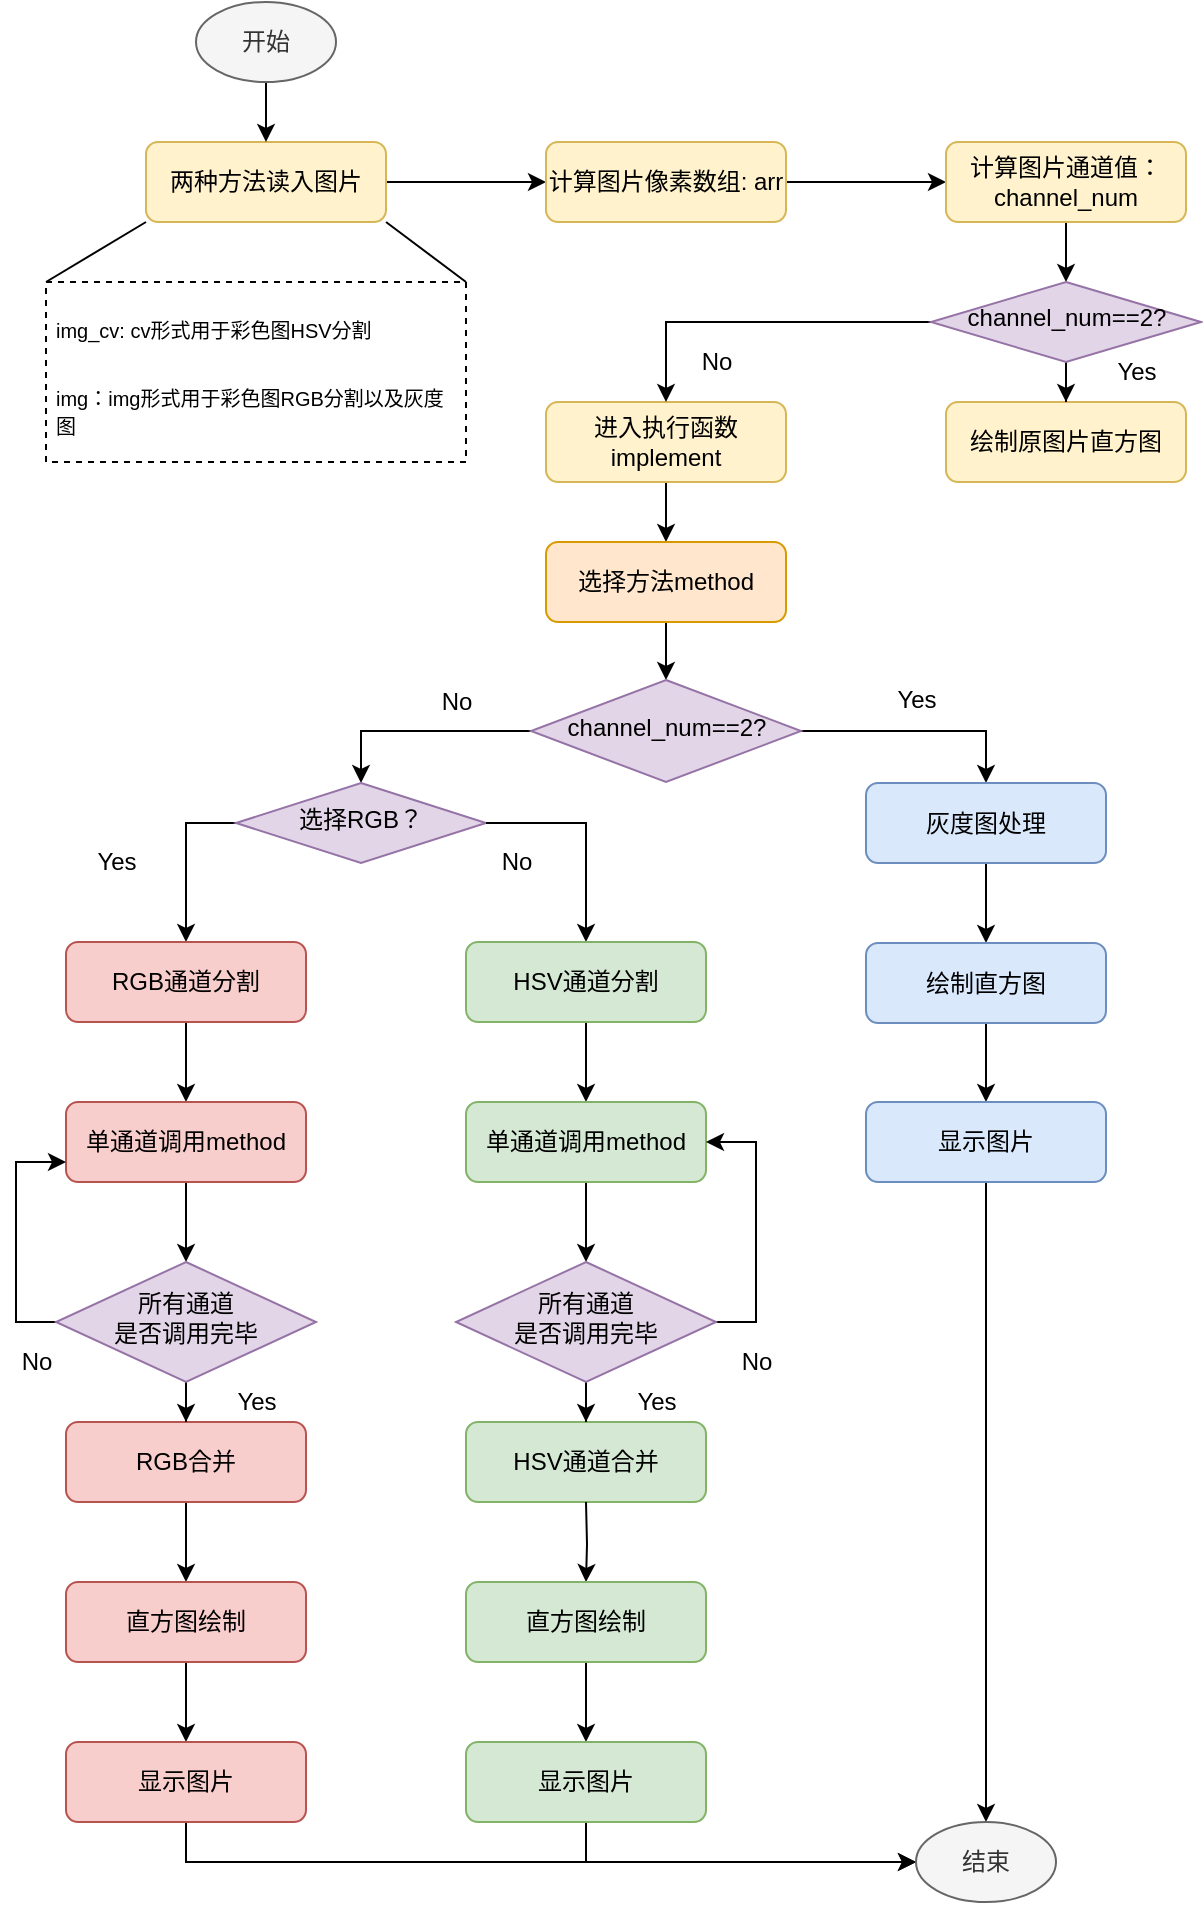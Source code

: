 <mxfile version="13.8.0" type="github">
  <diagram id="C5RBs43oDa-KdzZeNtuy" name="Page-1">
    <mxGraphModel dx="782" dy="437" grid="1" gridSize="10" guides="1" tooltips="1" connect="1" arrows="1" fold="1" page="1" pageScale="1" pageWidth="827" pageHeight="1169" math="0" shadow="0">
      <root>
        <mxCell id="WIyWlLk6GJQsqaUBKTNV-0" />
        <mxCell id="WIyWlLk6GJQsqaUBKTNV-1" parent="WIyWlLk6GJQsqaUBKTNV-0" />
        <mxCell id="Xrgdwkbun3hKR08yVQUa-11" value="" style="edgeStyle=orthogonalEdgeStyle;rounded=0;orthogonalLoop=1;jettySize=auto;html=1;" parent="WIyWlLk6GJQsqaUBKTNV-1" source="WIyWlLk6GJQsqaUBKTNV-3" target="Xrgdwkbun3hKR08yVQUa-4" edge="1">
          <mxGeometry relative="1" as="geometry" />
        </mxCell>
        <mxCell id="WIyWlLk6GJQsqaUBKTNV-3" value="两种方法读入图片" style="rounded=1;whiteSpace=wrap;html=1;fontSize=12;glass=0;strokeWidth=1;shadow=0;fillColor=#fff2cc;strokeColor=#d6b656;" parent="WIyWlLk6GJQsqaUBKTNV-1" vertex="1">
          <mxGeometry x="120" y="80" width="120" height="40" as="geometry" />
        </mxCell>
        <mxCell id="Xrgdwkbun3hKR08yVQUa-2" style="edgeStyle=orthogonalEdgeStyle;rounded=0;orthogonalLoop=1;jettySize=auto;html=1;exitX=0.5;exitY=1;exitDx=0;exitDy=0;" parent="WIyWlLk6GJQsqaUBKTNV-1" source="Xrgdwkbun3hKR08yVQUa-1" target="WIyWlLk6GJQsqaUBKTNV-3" edge="1">
          <mxGeometry relative="1" as="geometry" />
        </mxCell>
        <mxCell id="Xrgdwkbun3hKR08yVQUa-1" value="开始" style="ellipse;whiteSpace=wrap;html=1;fillColor=#f5f5f5;strokeColor=#666666;fontColor=#333333;" parent="WIyWlLk6GJQsqaUBKTNV-1" vertex="1">
          <mxGeometry x="145" y="10" width="70" height="40" as="geometry" />
        </mxCell>
        <mxCell id="Xrgdwkbun3hKR08yVQUa-12" value="" style="edgeStyle=orthogonalEdgeStyle;rounded=0;orthogonalLoop=1;jettySize=auto;html=1;" parent="WIyWlLk6GJQsqaUBKTNV-1" source="Xrgdwkbun3hKR08yVQUa-4" target="Xrgdwkbun3hKR08yVQUa-5" edge="1">
          <mxGeometry relative="1" as="geometry" />
        </mxCell>
        <mxCell id="Xrgdwkbun3hKR08yVQUa-4" value="计算图片像素数组: arr" style="rounded=1;whiteSpace=wrap;html=1;fontSize=12;glass=0;strokeWidth=1;shadow=0;fillColor=#fff2cc;strokeColor=#d6b656;" parent="WIyWlLk6GJQsqaUBKTNV-1" vertex="1">
          <mxGeometry x="320" y="80" width="120" height="40" as="geometry" />
        </mxCell>
        <mxCell id="Xrgdwkbun3hKR08yVQUa-13" value="" style="edgeStyle=orthogonalEdgeStyle;rounded=0;orthogonalLoop=1;jettySize=auto;html=1;" parent="WIyWlLk6GJQsqaUBKTNV-1" source="Xrgdwkbun3hKR08yVQUa-5" target="Xrgdwkbun3hKR08yVQUa-10" edge="1">
          <mxGeometry relative="1" as="geometry" />
        </mxCell>
        <mxCell id="Xrgdwkbun3hKR08yVQUa-5" value="计算图片通道值：channel_num" style="rounded=1;whiteSpace=wrap;html=1;fontSize=12;glass=0;strokeWidth=1;shadow=0;fillColor=#fff2cc;strokeColor=#d6b656;" parent="WIyWlLk6GJQsqaUBKTNV-1" vertex="1">
          <mxGeometry x="520" y="80" width="120" height="40" as="geometry" />
        </mxCell>
        <mxCell id="Xrgdwkbun3hKR08yVQUa-7" value="绘制原图片直方图" style="rounded=1;whiteSpace=wrap;html=1;fontSize=12;glass=0;strokeWidth=1;shadow=0;fillColor=#fff2cc;strokeColor=#d6b656;" parent="WIyWlLk6GJQsqaUBKTNV-1" vertex="1">
          <mxGeometry x="520" y="210" width="120" height="40" as="geometry" />
        </mxCell>
        <mxCell id="Xrgdwkbun3hKR08yVQUa-20" value="" style="edgeStyle=orthogonalEdgeStyle;rounded=0;orthogonalLoop=1;jettySize=auto;html=1;" parent="WIyWlLk6GJQsqaUBKTNV-1" source="Xrgdwkbun3hKR08yVQUa-9" target="Xrgdwkbun3hKR08yVQUa-19" edge="1">
          <mxGeometry relative="1" as="geometry" />
        </mxCell>
        <mxCell id="Xrgdwkbun3hKR08yVQUa-9" value="进入执行函数implement" style="rounded=1;whiteSpace=wrap;html=1;fontSize=12;glass=0;strokeWidth=1;shadow=0;fillColor=#fff2cc;strokeColor=#d6b656;" parent="WIyWlLk6GJQsqaUBKTNV-1" vertex="1">
          <mxGeometry x="320" y="210" width="120" height="40" as="geometry" />
        </mxCell>
        <mxCell id="Xrgdwkbun3hKR08yVQUa-14" value="" style="edgeStyle=orthogonalEdgeStyle;rounded=0;orthogonalLoop=1;jettySize=auto;html=1;" parent="WIyWlLk6GJQsqaUBKTNV-1" source="Xrgdwkbun3hKR08yVQUa-10" target="Xrgdwkbun3hKR08yVQUa-7" edge="1">
          <mxGeometry relative="1" as="geometry" />
        </mxCell>
        <mxCell id="Xrgdwkbun3hKR08yVQUa-18" style="edgeStyle=orthogonalEdgeStyle;rounded=0;orthogonalLoop=1;jettySize=auto;html=1;exitX=0;exitY=0.5;exitDx=0;exitDy=0;" parent="WIyWlLk6GJQsqaUBKTNV-1" source="Xrgdwkbun3hKR08yVQUa-10" target="Xrgdwkbun3hKR08yVQUa-9" edge="1">
          <mxGeometry relative="1" as="geometry" />
        </mxCell>
        <mxCell id="Xrgdwkbun3hKR08yVQUa-10" value="channel_num==2?" style="rhombus;whiteSpace=wrap;html=1;shadow=0;fontFamily=Helvetica;fontSize=12;align=center;strokeWidth=1;spacing=6;spacingTop=-4;fillColor=#e1d5e7;strokeColor=#9673a6;" parent="WIyWlLk6GJQsqaUBKTNV-1" vertex="1">
          <mxGeometry x="512.5" y="150" width="135" height="40" as="geometry" />
        </mxCell>
        <mxCell id="Xrgdwkbun3hKR08yVQUa-15" value="No" style="text;html=1;resizable=0;autosize=1;align=center;verticalAlign=middle;points=[];fillColor=none;strokeColor=none;rounded=0;" parent="WIyWlLk6GJQsqaUBKTNV-1" vertex="1">
          <mxGeometry x="390" y="180" width="30" height="20" as="geometry" />
        </mxCell>
        <mxCell id="Xrgdwkbun3hKR08yVQUa-17" value="Yes" style="text;html=1;resizable=0;autosize=1;align=center;verticalAlign=middle;points=[];fillColor=none;strokeColor=none;rounded=0;" parent="WIyWlLk6GJQsqaUBKTNV-1" vertex="1">
          <mxGeometry x="600" y="185" width="30" height="20" as="geometry" />
        </mxCell>
        <mxCell id="Xrgdwkbun3hKR08yVQUa-27" style="edgeStyle=orthogonalEdgeStyle;rounded=0;orthogonalLoop=1;jettySize=auto;html=1;exitX=0.5;exitY=1;exitDx=0;exitDy=0;entryX=0.5;entryY=0;entryDx=0;entryDy=0;" parent="WIyWlLk6GJQsqaUBKTNV-1" source="Xrgdwkbun3hKR08yVQUa-19" target="Xrgdwkbun3hKR08yVQUa-26" edge="1">
          <mxGeometry relative="1" as="geometry" />
        </mxCell>
        <mxCell id="Xrgdwkbun3hKR08yVQUa-19" value="选择方法method" style="rounded=1;whiteSpace=wrap;html=1;fontSize=12;glass=0;strokeWidth=1;shadow=0;fillColor=#ffe6cc;strokeColor=#d79b00;" parent="WIyWlLk6GJQsqaUBKTNV-1" vertex="1">
          <mxGeometry x="320" y="280" width="120" height="40" as="geometry" />
        </mxCell>
        <mxCell id="Xrgdwkbun3hKR08yVQUa-22" value="&lt;h1&gt;&lt;span style=&quot;font-size: x-small ; font-weight: 400&quot;&gt;img_cv: cv形式用于彩色图HSV分割&lt;/span&gt;&lt;br&gt;&lt;/h1&gt;&lt;h1&gt;&lt;div style=&quot;font-size: 12px ; font-weight: 400&quot;&gt;&lt;font size=&quot;1&quot;&gt;img：img形式用于彩色图RGB分割以及灰度图&lt;/font&gt;&lt;/div&gt;&lt;/h1&gt;" style="text;html=1;fillColor=none;spacing=5;spacingTop=-20;whiteSpace=wrap;overflow=hidden;rounded=0;perimeterSpacing=2;strokeColor=#000000;dashed=1;" parent="WIyWlLk6GJQsqaUBKTNV-1" vertex="1">
          <mxGeometry x="70" y="150" width="210" height="90" as="geometry" />
        </mxCell>
        <mxCell id="Xrgdwkbun3hKR08yVQUa-25" value="" style="endArrow=none;html=1;entryX=1;entryY=1;entryDx=0;entryDy=0;" parent="WIyWlLk6GJQsqaUBKTNV-1" edge="1" target="WIyWlLk6GJQsqaUBKTNV-3">
          <mxGeometry width="50" height="50" relative="1" as="geometry">
            <mxPoint x="280" y="150" as="sourcePoint" />
            <mxPoint x="280" y="120" as="targetPoint" />
            <Array as="points">
              <mxPoint x="280" y="150" />
            </Array>
          </mxGeometry>
        </mxCell>
        <mxCell id="Xrgdwkbun3hKR08yVQUa-30" style="edgeStyle=orthogonalEdgeStyle;rounded=0;orthogonalLoop=1;jettySize=auto;html=1;exitX=1;exitY=0.5;exitDx=0;exitDy=0;entryX=0.5;entryY=0;entryDx=0;entryDy=0;" parent="WIyWlLk6GJQsqaUBKTNV-1" source="Xrgdwkbun3hKR08yVQUa-26" target="Xrgdwkbun3hKR08yVQUa-29" edge="1">
          <mxGeometry relative="1" as="geometry" />
        </mxCell>
        <mxCell id="Xrgdwkbun3hKR08yVQUa-32" style="edgeStyle=orthogonalEdgeStyle;rounded=0;orthogonalLoop=1;jettySize=auto;html=1;exitX=0;exitY=0.5;exitDx=0;exitDy=0;entryX=0.5;entryY=0;entryDx=0;entryDy=0;" parent="WIyWlLk6GJQsqaUBKTNV-1" source="Xrgdwkbun3hKR08yVQUa-26" target="Xrgdwkbun3hKR08yVQUa-28" edge="1">
          <mxGeometry relative="1" as="geometry" />
        </mxCell>
        <mxCell id="Xrgdwkbun3hKR08yVQUa-26" value="channel_num==2?" style="rhombus;whiteSpace=wrap;html=1;shadow=0;fontFamily=Helvetica;fontSize=12;align=center;strokeWidth=1;spacing=6;spacingTop=-4;fillColor=#e1d5e7;strokeColor=#9673a6;" parent="WIyWlLk6GJQsqaUBKTNV-1" vertex="1">
          <mxGeometry x="312.5" y="349" width="135" height="51" as="geometry" />
        </mxCell>
        <mxCell id="Xrgdwkbun3hKR08yVQUa-43" style="edgeStyle=orthogonalEdgeStyle;rounded=0;orthogonalLoop=1;jettySize=auto;html=1;exitX=0;exitY=0.5;exitDx=0;exitDy=0;entryX=0.5;entryY=0;entryDx=0;entryDy=0;" parent="WIyWlLk6GJQsqaUBKTNV-1" source="Xrgdwkbun3hKR08yVQUa-28" target="Xrgdwkbun3hKR08yVQUa-39" edge="1">
          <mxGeometry relative="1" as="geometry">
            <Array as="points">
              <mxPoint x="140" y="420" />
            </Array>
          </mxGeometry>
        </mxCell>
        <mxCell id="Xrgdwkbun3hKR08yVQUa-28" value="选择RGB？" style="rhombus;whiteSpace=wrap;html=1;shadow=0;fontFamily=Helvetica;fontSize=12;align=center;strokeWidth=1;spacing=6;spacingTop=-4;fillColor=#e1d5e7;strokeColor=#9673a6;" parent="WIyWlLk6GJQsqaUBKTNV-1" vertex="1">
          <mxGeometry x="165" y="400.5" width="125" height="40" as="geometry" />
        </mxCell>
        <mxCell id="Xrgdwkbun3hKR08yVQUa-36" style="edgeStyle=orthogonalEdgeStyle;rounded=0;orthogonalLoop=1;jettySize=auto;html=1;exitX=0.5;exitY=1;exitDx=0;exitDy=0;entryX=0.5;entryY=0;entryDx=0;entryDy=0;" parent="WIyWlLk6GJQsqaUBKTNV-1" source="Xrgdwkbun3hKR08yVQUa-29" target="Xrgdwkbun3hKR08yVQUa-34" edge="1">
          <mxGeometry relative="1" as="geometry" />
        </mxCell>
        <mxCell id="Xrgdwkbun3hKR08yVQUa-29" value="灰度图处理" style="rounded=1;whiteSpace=wrap;html=1;fontSize=12;glass=0;strokeWidth=1;shadow=0;fillColor=#dae8fc;strokeColor=#6c8ebf;" parent="WIyWlLk6GJQsqaUBKTNV-1" vertex="1">
          <mxGeometry x="480" y="400.5" width="120" height="40" as="geometry" />
        </mxCell>
        <mxCell id="Xrgdwkbun3hKR08yVQUa-31" value="Yes" style="text;html=1;resizable=0;autosize=1;align=center;verticalAlign=middle;points=[];fillColor=none;strokeColor=none;rounded=0;" parent="WIyWlLk6GJQsqaUBKTNV-1" vertex="1">
          <mxGeometry x="490" y="349" width="30" height="20" as="geometry" />
        </mxCell>
        <mxCell id="Xrgdwkbun3hKR08yVQUa-33" value="No" style="text;html=1;resizable=0;autosize=1;align=center;verticalAlign=middle;points=[];fillColor=none;strokeColor=none;rounded=0;" parent="WIyWlLk6GJQsqaUBKTNV-1" vertex="1">
          <mxGeometry x="260" y="350" width="30" height="20" as="geometry" />
        </mxCell>
        <mxCell id="Xrgdwkbun3hKR08yVQUa-37" style="edgeStyle=orthogonalEdgeStyle;rounded=0;orthogonalLoop=1;jettySize=auto;html=1;exitX=0.5;exitY=1;exitDx=0;exitDy=0;entryX=0.5;entryY=0;entryDx=0;entryDy=0;" parent="WIyWlLk6GJQsqaUBKTNV-1" source="Xrgdwkbun3hKR08yVQUa-34" target="Xrgdwkbun3hKR08yVQUa-35" edge="1">
          <mxGeometry relative="1" as="geometry" />
        </mxCell>
        <mxCell id="Xrgdwkbun3hKR08yVQUa-34" value="绘制直方图" style="rounded=1;whiteSpace=wrap;html=1;fontSize=12;glass=0;strokeWidth=1;shadow=0;fillColor=#dae8fc;strokeColor=#6c8ebf;" parent="WIyWlLk6GJQsqaUBKTNV-1" vertex="1">
          <mxGeometry x="480" y="480.5" width="120" height="40" as="geometry" />
        </mxCell>
        <mxCell id="Xrgdwkbun3hKR08yVQUa-74" style="edgeStyle=orthogonalEdgeStyle;rounded=0;orthogonalLoop=1;jettySize=auto;html=1;exitX=0.5;exitY=1;exitDx=0;exitDy=0;entryX=0.5;entryY=0;entryDx=0;entryDy=0;" parent="WIyWlLk6GJQsqaUBKTNV-1" source="Xrgdwkbun3hKR08yVQUa-35" target="Xrgdwkbun3hKR08yVQUa-73" edge="1">
          <mxGeometry relative="1" as="geometry" />
        </mxCell>
        <mxCell id="Xrgdwkbun3hKR08yVQUa-35" value="显示图片" style="rounded=1;whiteSpace=wrap;html=1;fontSize=12;glass=0;strokeWidth=1;shadow=0;fillColor=#dae8fc;strokeColor=#6c8ebf;" parent="WIyWlLk6GJQsqaUBKTNV-1" vertex="1">
          <mxGeometry x="480" y="560" width="120" height="40" as="geometry" />
        </mxCell>
        <mxCell id="Xrgdwkbun3hKR08yVQUa-38" style="edgeStyle=orthogonalEdgeStyle;rounded=0;orthogonalLoop=1;jettySize=auto;html=1;exitX=0.5;exitY=1;exitDx=0;exitDy=0;entryX=0.5;entryY=0;entryDx=0;entryDy=0;" parent="WIyWlLk6GJQsqaUBKTNV-1" source="Xrgdwkbun3hKR08yVQUa-39" target="Xrgdwkbun3hKR08yVQUa-41" edge="1">
          <mxGeometry relative="1" as="geometry" />
        </mxCell>
        <mxCell id="Xrgdwkbun3hKR08yVQUa-39" value="RGB通道分割" style="rounded=1;whiteSpace=wrap;html=1;fontSize=12;glass=0;strokeWidth=1;shadow=0;fillColor=#f8cecc;strokeColor=#b85450;" parent="WIyWlLk6GJQsqaUBKTNV-1" vertex="1">
          <mxGeometry x="80" y="480" width="120" height="40" as="geometry" />
        </mxCell>
        <mxCell id="Xrgdwkbun3hKR08yVQUa-55" value="" style="edgeStyle=orthogonalEdgeStyle;rounded=0;orthogonalLoop=1;jettySize=auto;html=1;" parent="WIyWlLk6GJQsqaUBKTNV-1" source="Xrgdwkbun3hKR08yVQUa-41" target="Xrgdwkbun3hKR08yVQUa-52" edge="1">
          <mxGeometry relative="1" as="geometry" />
        </mxCell>
        <mxCell id="Xrgdwkbun3hKR08yVQUa-41" value="单通道调用method" style="rounded=1;whiteSpace=wrap;html=1;fontSize=12;glass=0;strokeWidth=1;shadow=0;fillColor=#f8cecc;strokeColor=#b85450;" parent="WIyWlLk6GJQsqaUBKTNV-1" vertex="1">
          <mxGeometry x="80" y="560" width="120" height="40" as="geometry" />
        </mxCell>
        <mxCell id="Xrgdwkbun3hKR08yVQUa-67" value="" style="edgeStyle=orthogonalEdgeStyle;rounded=0;orthogonalLoop=1;jettySize=auto;html=1;" parent="WIyWlLk6GJQsqaUBKTNV-1" source="Xrgdwkbun3hKR08yVQUa-42" target="Xrgdwkbun3hKR08yVQUa-65" edge="1">
          <mxGeometry relative="1" as="geometry" />
        </mxCell>
        <mxCell id="Xrgdwkbun3hKR08yVQUa-42" value="RGB合并" style="rounded=1;whiteSpace=wrap;html=1;fontSize=12;glass=0;strokeWidth=1;shadow=0;fillColor=#f8cecc;strokeColor=#b85450;" parent="WIyWlLk6GJQsqaUBKTNV-1" vertex="1">
          <mxGeometry x="80" y="720" width="120" height="40" as="geometry" />
        </mxCell>
        <mxCell id="Xrgdwkbun3hKR08yVQUa-44" value="Yes" style="text;html=1;resizable=0;autosize=1;align=center;verticalAlign=middle;points=[];fillColor=none;strokeColor=none;rounded=0;" parent="WIyWlLk6GJQsqaUBKTNV-1" vertex="1">
          <mxGeometry x="90" y="430" width="30" height="20" as="geometry" />
        </mxCell>
        <mxCell id="Xrgdwkbun3hKR08yVQUa-45" style="edgeStyle=orthogonalEdgeStyle;rounded=0;orthogonalLoop=1;jettySize=auto;html=1;exitX=1;exitY=0.5;exitDx=0;exitDy=0;entryX=0.5;entryY=0;entryDx=0;entryDy=0;" parent="WIyWlLk6GJQsqaUBKTNV-1" source="Xrgdwkbun3hKR08yVQUa-28" target="Xrgdwkbun3hKR08yVQUa-47" edge="1">
          <mxGeometry relative="1" as="geometry">
            <mxPoint x="355" y="420" as="sourcePoint" />
            <Array as="points">
              <mxPoint x="340" y="420" />
            </Array>
          </mxGeometry>
        </mxCell>
        <mxCell id="Xrgdwkbun3hKR08yVQUa-46" style="edgeStyle=orthogonalEdgeStyle;rounded=0;orthogonalLoop=1;jettySize=auto;html=1;exitX=0.5;exitY=1;exitDx=0;exitDy=0;entryX=0.5;entryY=0;entryDx=0;entryDy=0;" parent="WIyWlLk6GJQsqaUBKTNV-1" source="Xrgdwkbun3hKR08yVQUa-47" target="Xrgdwkbun3hKR08yVQUa-49" edge="1">
          <mxGeometry relative="1" as="geometry" />
        </mxCell>
        <mxCell id="Xrgdwkbun3hKR08yVQUa-47" value="HSV通道分割" style="rounded=1;whiteSpace=wrap;html=1;fontSize=12;glass=0;strokeWidth=1;shadow=0;fillColor=#d5e8d4;strokeColor=#82b366;" parent="WIyWlLk6GJQsqaUBKTNV-1" vertex="1">
          <mxGeometry x="280" y="480" width="120" height="40" as="geometry" />
        </mxCell>
        <mxCell id="Xrgdwkbun3hKR08yVQUa-56" value="" style="edgeStyle=orthogonalEdgeStyle;rounded=0;orthogonalLoop=1;jettySize=auto;html=1;" parent="WIyWlLk6GJQsqaUBKTNV-1" source="Xrgdwkbun3hKR08yVQUa-49" target="Xrgdwkbun3hKR08yVQUa-54" edge="1">
          <mxGeometry relative="1" as="geometry" />
        </mxCell>
        <mxCell id="Xrgdwkbun3hKR08yVQUa-49" value="单通道调用method" style="rounded=1;whiteSpace=wrap;html=1;fontSize=12;glass=0;strokeWidth=1;shadow=0;fillColor=#d5e8d4;strokeColor=#82b366;" parent="WIyWlLk6GJQsqaUBKTNV-1" vertex="1">
          <mxGeometry x="280" y="560" width="120" height="40" as="geometry" />
        </mxCell>
        <mxCell id="Xrgdwkbun3hKR08yVQUa-50" value="HSV通道合并" style="rounded=1;whiteSpace=wrap;html=1;fontSize=12;glass=0;strokeWidth=1;shadow=0;fillColor=#d5e8d4;strokeColor=#82b366;" parent="WIyWlLk6GJQsqaUBKTNV-1" vertex="1">
          <mxGeometry x="280" y="720" width="120" height="40" as="geometry" />
        </mxCell>
        <mxCell id="Xrgdwkbun3hKR08yVQUa-51" value="No" style="text;html=1;resizable=0;autosize=1;align=center;verticalAlign=middle;points=[];fillColor=none;strokeColor=none;rounded=0;" parent="WIyWlLk6GJQsqaUBKTNV-1" vertex="1">
          <mxGeometry x="290" y="430" width="30" height="20" as="geometry" />
        </mxCell>
        <mxCell id="Xrgdwkbun3hKR08yVQUa-57" style="edgeStyle=orthogonalEdgeStyle;rounded=0;orthogonalLoop=1;jettySize=auto;html=1;exitX=0;exitY=0.5;exitDx=0;exitDy=0;entryX=0;entryY=0.75;entryDx=0;entryDy=0;" parent="WIyWlLk6GJQsqaUBKTNV-1" source="Xrgdwkbun3hKR08yVQUa-52" target="Xrgdwkbun3hKR08yVQUa-41" edge="1">
          <mxGeometry relative="1" as="geometry" />
        </mxCell>
        <mxCell id="Xrgdwkbun3hKR08yVQUa-59" value="" style="edgeStyle=orthogonalEdgeStyle;rounded=0;orthogonalLoop=1;jettySize=auto;html=1;" parent="WIyWlLk6GJQsqaUBKTNV-1" source="Xrgdwkbun3hKR08yVQUa-52" target="Xrgdwkbun3hKR08yVQUa-42" edge="1">
          <mxGeometry relative="1" as="geometry" />
        </mxCell>
        <mxCell id="Xrgdwkbun3hKR08yVQUa-52" value="所有通道&lt;br&gt;是否调用完毕" style="rhombus;whiteSpace=wrap;html=1;shadow=0;fontFamily=Helvetica;fontSize=12;align=center;strokeWidth=1;spacing=6;spacingTop=-4;fillColor=#e1d5e7;strokeColor=#9673a6;" parent="WIyWlLk6GJQsqaUBKTNV-1" vertex="1">
          <mxGeometry x="75" y="640" width="130" height="60" as="geometry" />
        </mxCell>
        <mxCell id="Xrgdwkbun3hKR08yVQUa-58" style="edgeStyle=orthogonalEdgeStyle;rounded=0;orthogonalLoop=1;jettySize=auto;html=1;exitX=1;exitY=0.5;exitDx=0;exitDy=0;entryX=1;entryY=0.5;entryDx=0;entryDy=0;" parent="WIyWlLk6GJQsqaUBKTNV-1" source="Xrgdwkbun3hKR08yVQUa-54" target="Xrgdwkbun3hKR08yVQUa-49" edge="1">
          <mxGeometry relative="1" as="geometry" />
        </mxCell>
        <mxCell id="Xrgdwkbun3hKR08yVQUa-60" value="" style="edgeStyle=orthogonalEdgeStyle;rounded=0;orthogonalLoop=1;jettySize=auto;html=1;" parent="WIyWlLk6GJQsqaUBKTNV-1" source="Xrgdwkbun3hKR08yVQUa-54" target="Xrgdwkbun3hKR08yVQUa-50" edge="1">
          <mxGeometry relative="1" as="geometry" />
        </mxCell>
        <mxCell id="Xrgdwkbun3hKR08yVQUa-54" value="所有通道&lt;br&gt;是否调用完毕" style="rhombus;whiteSpace=wrap;html=1;shadow=0;fontFamily=Helvetica;fontSize=12;align=center;strokeWidth=1;spacing=6;spacingTop=-4;fillColor=#e1d5e7;strokeColor=#9673a6;" parent="WIyWlLk6GJQsqaUBKTNV-1" vertex="1">
          <mxGeometry x="275" y="640" width="130" height="60" as="geometry" />
        </mxCell>
        <mxCell id="Xrgdwkbun3hKR08yVQUa-61" value="Yes" style="text;html=1;resizable=0;autosize=1;align=center;verticalAlign=middle;points=[];fillColor=none;strokeColor=none;rounded=0;" parent="WIyWlLk6GJQsqaUBKTNV-1" vertex="1">
          <mxGeometry x="160" y="700" width="30" height="20" as="geometry" />
        </mxCell>
        <mxCell id="Xrgdwkbun3hKR08yVQUa-62" value="No" style="text;html=1;resizable=0;autosize=1;align=center;verticalAlign=middle;points=[];fillColor=none;strokeColor=none;rounded=0;" parent="WIyWlLk6GJQsqaUBKTNV-1" vertex="1">
          <mxGeometry x="50" y="680" width="30" height="20" as="geometry" />
        </mxCell>
        <mxCell id="Xrgdwkbun3hKR08yVQUa-63" value="No" style="text;html=1;resizable=0;autosize=1;align=center;verticalAlign=middle;points=[];fillColor=none;strokeColor=none;rounded=0;" parent="WIyWlLk6GJQsqaUBKTNV-1" vertex="1">
          <mxGeometry x="410" y="680" width="30" height="20" as="geometry" />
        </mxCell>
        <mxCell id="Xrgdwkbun3hKR08yVQUa-64" value="Yes" style="text;html=1;resizable=0;autosize=1;align=center;verticalAlign=middle;points=[];fillColor=none;strokeColor=none;rounded=0;" parent="WIyWlLk6GJQsqaUBKTNV-1" vertex="1">
          <mxGeometry x="360" y="700" width="30" height="20" as="geometry" />
        </mxCell>
        <mxCell id="Xrgdwkbun3hKR08yVQUa-68" value="" style="edgeStyle=orthogonalEdgeStyle;rounded=0;orthogonalLoop=1;jettySize=auto;html=1;" parent="WIyWlLk6GJQsqaUBKTNV-1" source="Xrgdwkbun3hKR08yVQUa-65" target="Xrgdwkbun3hKR08yVQUa-66" edge="1">
          <mxGeometry relative="1" as="geometry" />
        </mxCell>
        <mxCell id="Xrgdwkbun3hKR08yVQUa-65" value="直方图绘制" style="rounded=1;whiteSpace=wrap;html=1;fontSize=12;glass=0;strokeWidth=1;shadow=0;fillColor=#f8cecc;strokeColor=#b85450;" parent="WIyWlLk6GJQsqaUBKTNV-1" vertex="1">
          <mxGeometry x="80" y="800" width="120" height="40" as="geometry" />
        </mxCell>
        <mxCell id="Xrgdwkbun3hKR08yVQUa-76" style="edgeStyle=orthogonalEdgeStyle;rounded=0;orthogonalLoop=1;jettySize=auto;html=1;exitX=0.5;exitY=1;exitDx=0;exitDy=0;" parent="WIyWlLk6GJQsqaUBKTNV-1" source="Xrgdwkbun3hKR08yVQUa-66" target="Xrgdwkbun3hKR08yVQUa-73" edge="1">
          <mxGeometry relative="1" as="geometry" />
        </mxCell>
        <mxCell id="Xrgdwkbun3hKR08yVQUa-66" value="显示图片" style="rounded=1;whiteSpace=wrap;html=1;fontSize=12;glass=0;strokeWidth=1;shadow=0;fillColor=#f8cecc;strokeColor=#b85450;" parent="WIyWlLk6GJQsqaUBKTNV-1" vertex="1">
          <mxGeometry x="80" y="880" width="120" height="40" as="geometry" />
        </mxCell>
        <mxCell id="Xrgdwkbun3hKR08yVQUa-69" value="" style="edgeStyle=orthogonalEdgeStyle;rounded=0;orthogonalLoop=1;jettySize=auto;html=1;" parent="WIyWlLk6GJQsqaUBKTNV-1" target="Xrgdwkbun3hKR08yVQUa-71" edge="1">
          <mxGeometry relative="1" as="geometry">
            <mxPoint x="340" y="760" as="sourcePoint" />
          </mxGeometry>
        </mxCell>
        <mxCell id="Xrgdwkbun3hKR08yVQUa-70" value="" style="edgeStyle=orthogonalEdgeStyle;rounded=0;orthogonalLoop=1;jettySize=auto;html=1;" parent="WIyWlLk6GJQsqaUBKTNV-1" source="Xrgdwkbun3hKR08yVQUa-71" target="Xrgdwkbun3hKR08yVQUa-72" edge="1">
          <mxGeometry relative="1" as="geometry" />
        </mxCell>
        <mxCell id="Xrgdwkbun3hKR08yVQUa-71" value="直方图绘制" style="rounded=1;whiteSpace=wrap;html=1;fontSize=12;glass=0;strokeWidth=1;shadow=0;fillColor=#d5e8d4;strokeColor=#82b366;" parent="WIyWlLk6GJQsqaUBKTNV-1" vertex="1">
          <mxGeometry x="280" y="800" width="120" height="40" as="geometry" />
        </mxCell>
        <mxCell id="Xrgdwkbun3hKR08yVQUa-77" style="edgeStyle=orthogonalEdgeStyle;rounded=0;orthogonalLoop=1;jettySize=auto;html=1;exitX=0.5;exitY=1;exitDx=0;exitDy=0;entryX=0;entryY=0.5;entryDx=0;entryDy=0;" parent="WIyWlLk6GJQsqaUBKTNV-1" source="Xrgdwkbun3hKR08yVQUa-72" target="Xrgdwkbun3hKR08yVQUa-73" edge="1">
          <mxGeometry relative="1" as="geometry" />
        </mxCell>
        <mxCell id="Xrgdwkbun3hKR08yVQUa-72" value="显示图片" style="rounded=1;whiteSpace=wrap;html=1;fontSize=12;glass=0;strokeWidth=1;shadow=0;fillColor=#d5e8d4;strokeColor=#82b366;" parent="WIyWlLk6GJQsqaUBKTNV-1" vertex="1">
          <mxGeometry x="280" y="880" width="120" height="40" as="geometry" />
        </mxCell>
        <mxCell id="Xrgdwkbun3hKR08yVQUa-73" value="结束" style="ellipse;whiteSpace=wrap;html=1;fillColor=#f5f5f5;strokeColor=#666666;fontColor=#333333;" parent="WIyWlLk6GJQsqaUBKTNV-1" vertex="1">
          <mxGeometry x="505" y="920" width="70" height="40" as="geometry" />
        </mxCell>
        <mxCell id="3PNv1w-blxNlBb0t5JnX-0" value="" style="endArrow=none;html=1;entryX=0;entryY=1;entryDx=0;entryDy=0;" edge="1" parent="WIyWlLk6GJQsqaUBKTNV-1" target="WIyWlLk6GJQsqaUBKTNV-3">
          <mxGeometry width="50" height="50" relative="1" as="geometry">
            <mxPoint x="70" y="150" as="sourcePoint" />
            <mxPoint x="250" y="130" as="targetPoint" />
            <Array as="points">
              <mxPoint x="70" y="150" />
            </Array>
          </mxGeometry>
        </mxCell>
      </root>
    </mxGraphModel>
  </diagram>
</mxfile>
